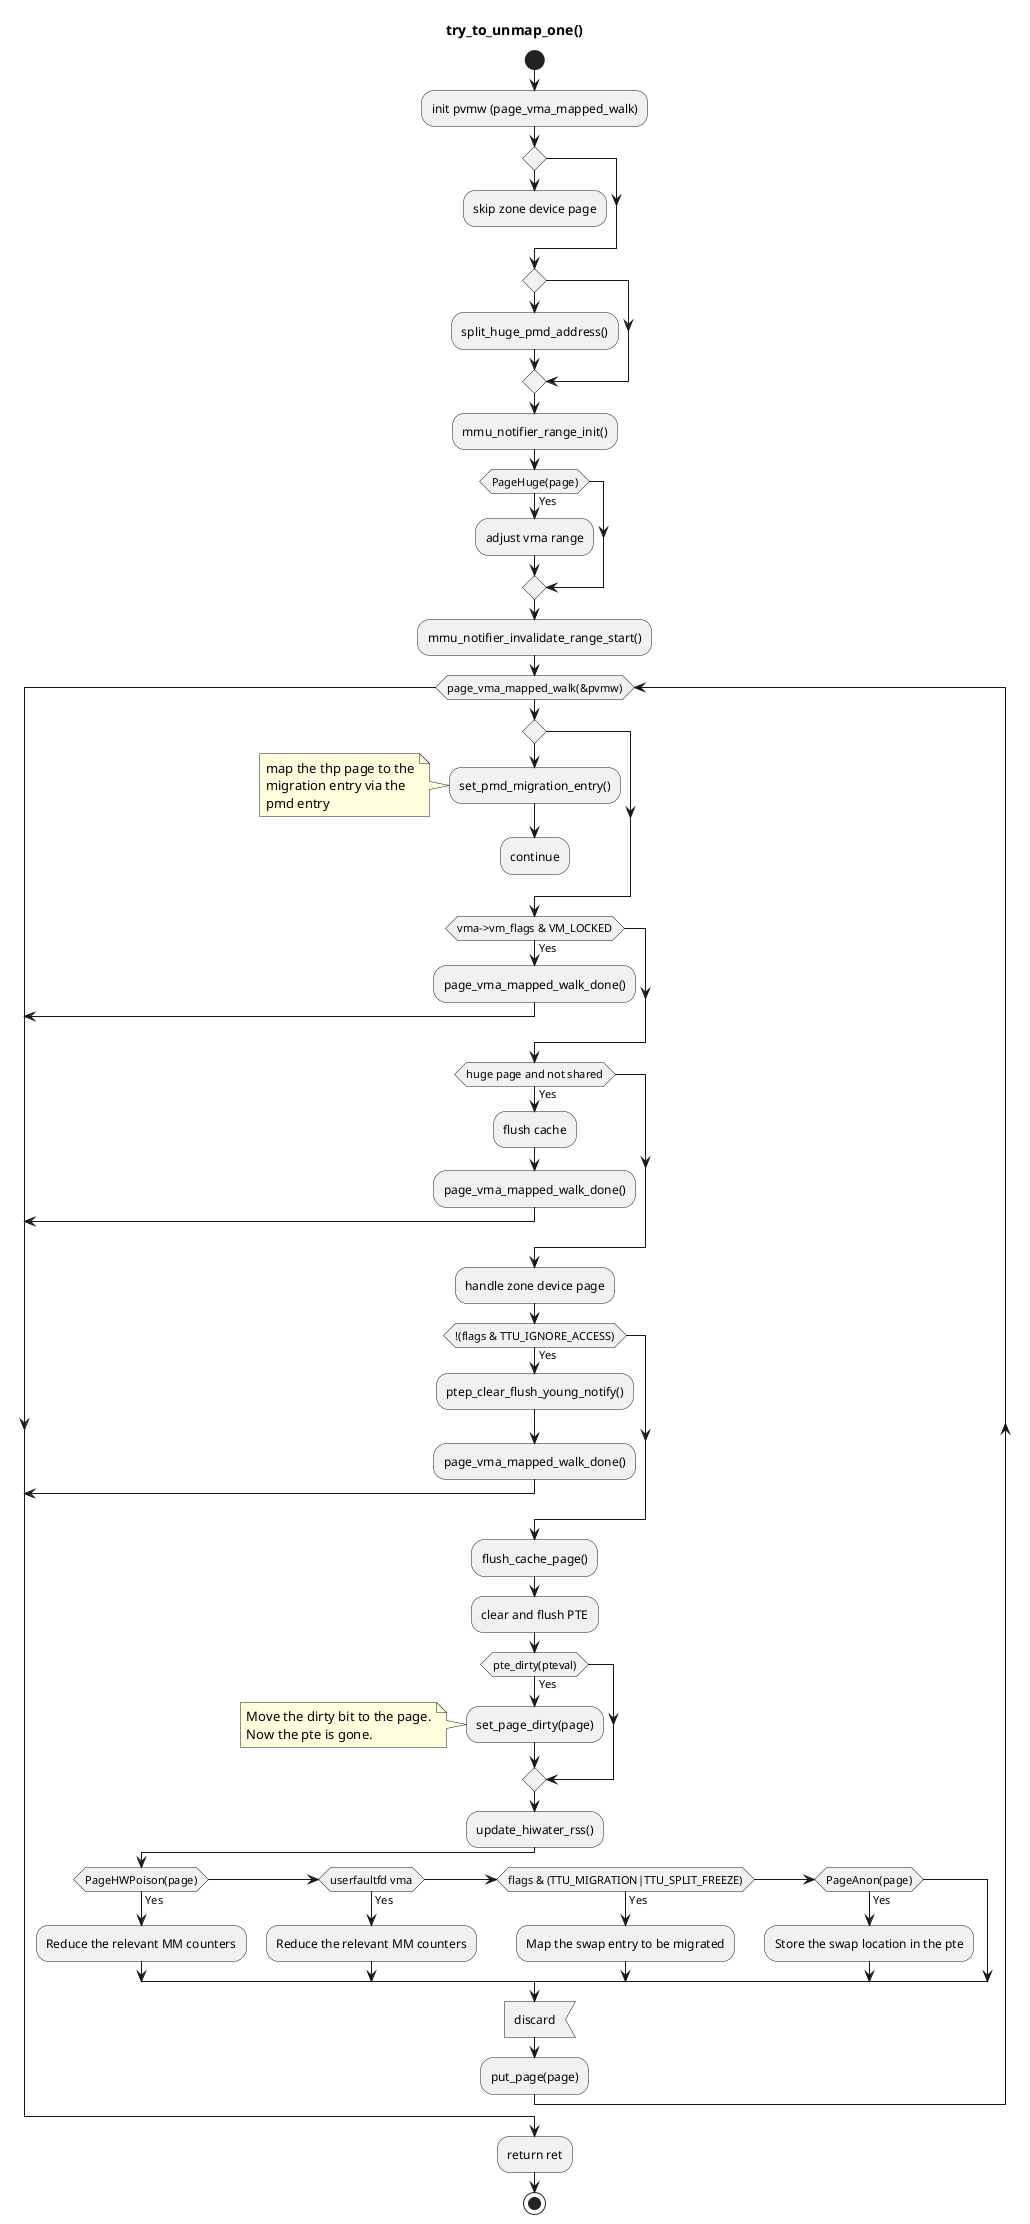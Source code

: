 @startuml
title try_to_unmap_one()

start
:init pvmw (page_vma_mapped_walk);
if ()
    :skip zone device page;
    detach
endif
if ()
    :split_huge_pmd_address();
endif
:mmu_notifier_range_init();
if (PageHuge(page)) then (Yes)
    :adjust vma range;
endif
:mmu_notifier_invalidate_range_start();
while (page_vma_mapped_walk(&pvmw))
    if ()
        :set_pmd_migration_entry();
        note left
            map the thp page to the
            migration entry via the
            pmd entry
        end note
        :continue;
        detach
    endif
    if (vma->vm_flags & VM_LOCKED) then (Yes)
        :page_vma_mapped_walk_done();
        break
    endif
    if (huge page and not shared) then (Yes)
        :flush cache;
        :page_vma_mapped_walk_done();
        break
    endif
    :handle zone device page;
    if (!(flags & TTU_IGNORE_ACCESS)) then (Yes)
        :ptep_clear_flush_young_notify();
        :page_vma_mapped_walk_done();
        break
    endif
    :flush_cache_page();
    :clear and flush PTE;
    if (pte_dirty(pteval)) then (Yes)
		:set_page_dirty(page);
        note left
            Move the dirty bit to the page.
            Now the pte is gone.
        end note
    endif
    :update_hiwater_rss();
    if (PageHWPoison(page)) then (Yes)
        :Reduce the relevant MM counters;
    elseif (userfaultfd vma) then (Yes)
        :Reduce the relevant MM counters;
    elseif (flags & (TTU_MIGRATION|TTU_SPLIT_FREEZE)) then (Yes)
        :Map the swap entry to be migrated;
    elseif (PageAnon(page)) then (Yes)
        :Store the swap location in the pte;
    endif
    :discard;<<input>>
    :put_page(page);

endwhile
:return ret;
stop

@enduml